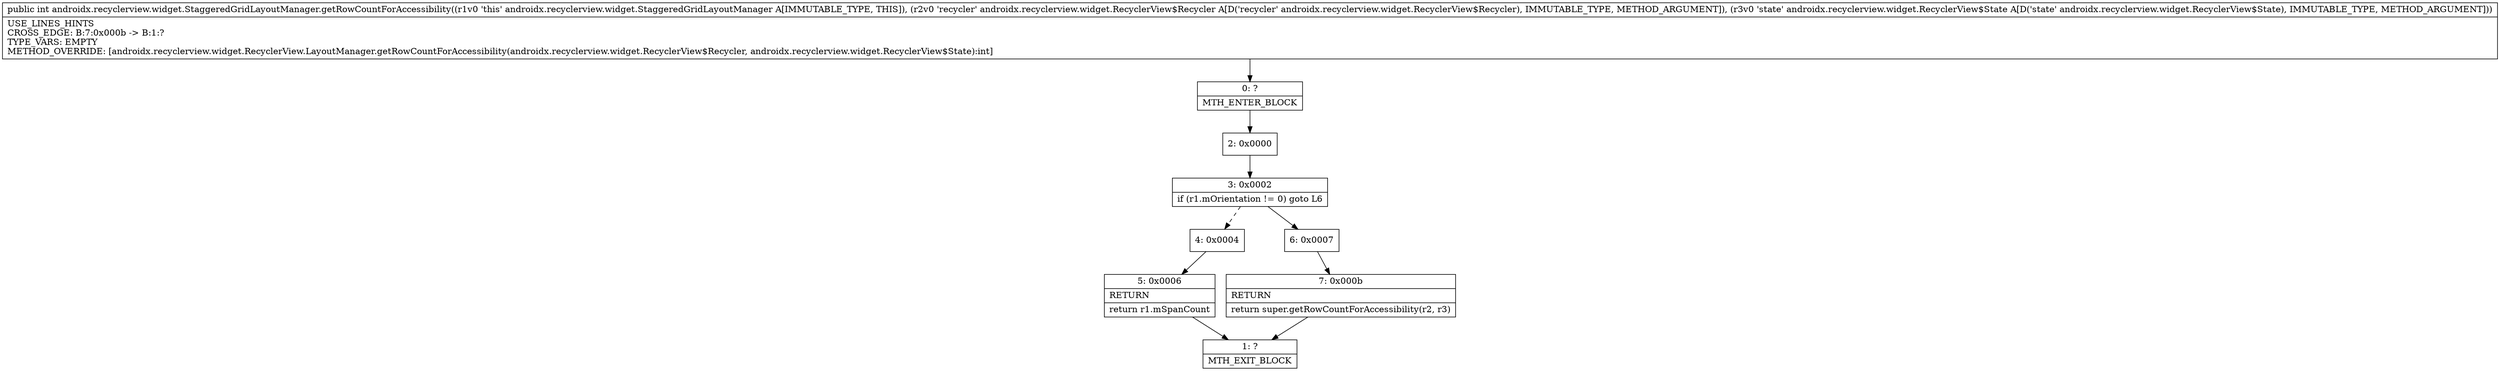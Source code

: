 digraph "CFG forandroidx.recyclerview.widget.StaggeredGridLayoutManager.getRowCountForAccessibility(Landroidx\/recyclerview\/widget\/RecyclerView$Recycler;Landroidx\/recyclerview\/widget\/RecyclerView$State;)I" {
Node_0 [shape=record,label="{0\:\ ?|MTH_ENTER_BLOCK\l}"];
Node_2 [shape=record,label="{2\:\ 0x0000}"];
Node_3 [shape=record,label="{3\:\ 0x0002|if (r1.mOrientation != 0) goto L6\l}"];
Node_4 [shape=record,label="{4\:\ 0x0004}"];
Node_5 [shape=record,label="{5\:\ 0x0006|RETURN\l|return r1.mSpanCount\l}"];
Node_1 [shape=record,label="{1\:\ ?|MTH_EXIT_BLOCK\l}"];
Node_6 [shape=record,label="{6\:\ 0x0007}"];
Node_7 [shape=record,label="{7\:\ 0x000b|RETURN\l|return super.getRowCountForAccessibility(r2, r3)\l}"];
MethodNode[shape=record,label="{public int androidx.recyclerview.widget.StaggeredGridLayoutManager.getRowCountForAccessibility((r1v0 'this' androidx.recyclerview.widget.StaggeredGridLayoutManager A[IMMUTABLE_TYPE, THIS]), (r2v0 'recycler' androidx.recyclerview.widget.RecyclerView$Recycler A[D('recycler' androidx.recyclerview.widget.RecyclerView$Recycler), IMMUTABLE_TYPE, METHOD_ARGUMENT]), (r3v0 'state' androidx.recyclerview.widget.RecyclerView$State A[D('state' androidx.recyclerview.widget.RecyclerView$State), IMMUTABLE_TYPE, METHOD_ARGUMENT]))  | USE_LINES_HINTS\lCROSS_EDGE: B:7:0x000b \-\> B:1:?\lTYPE_VARS: EMPTY\lMETHOD_OVERRIDE: [androidx.recyclerview.widget.RecyclerView.LayoutManager.getRowCountForAccessibility(androidx.recyclerview.widget.RecyclerView$Recycler, androidx.recyclerview.widget.RecyclerView$State):int]\l}"];
MethodNode -> Node_0;Node_0 -> Node_2;
Node_2 -> Node_3;
Node_3 -> Node_4[style=dashed];
Node_3 -> Node_6;
Node_4 -> Node_5;
Node_5 -> Node_1;
Node_6 -> Node_7;
Node_7 -> Node_1;
}

